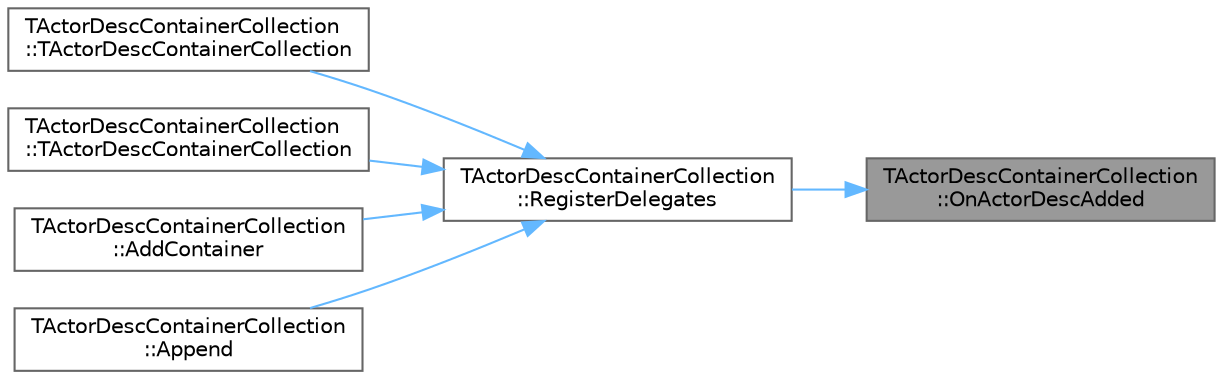 digraph "TActorDescContainerCollection::OnActorDescAdded"
{
 // INTERACTIVE_SVG=YES
 // LATEX_PDF_SIZE
  bgcolor="transparent";
  edge [fontname=Helvetica,fontsize=10,labelfontname=Helvetica,labelfontsize=10];
  node [fontname=Helvetica,fontsize=10,shape=box,height=0.2,width=0.4];
  rankdir="RL";
  Node1 [id="Node000001",label="TActorDescContainerCollection\l::OnActorDescAdded",height=0.2,width=0.4,color="gray40", fillcolor="grey60", style="filled", fontcolor="black",tooltip=" "];
  Node1 -> Node2 [id="edge1_Node000001_Node000002",dir="back",color="steelblue1",style="solid",tooltip=" "];
  Node2 [id="Node000002",label="TActorDescContainerCollection\l::RegisterDelegates",height=0.2,width=0.4,color="grey40", fillcolor="white", style="filled",URL="$d6/d66/classTActorDescContainerCollection.html#a895be71d97be073789b62f3f3a1f2b6e",tooltip=" "];
  Node2 -> Node3 [id="edge2_Node000002_Node000003",dir="back",color="steelblue1",style="solid",tooltip=" "];
  Node3 [id="Node000003",label="TActorDescContainerCollection\l::TActorDescContainerCollection",height=0.2,width=0.4,color="grey40", fillcolor="white", style="filled",URL="$d6/d66/classTActorDescContainerCollection.html#a88e93f73606a97ca07e0513759ac72f4",tooltip=" "];
  Node2 -> Node4 [id="edge3_Node000002_Node000004",dir="back",color="steelblue1",style="solid",tooltip=" "];
  Node4 [id="Node000004",label="TActorDescContainerCollection\l::TActorDescContainerCollection",height=0.2,width=0.4,color="grey40", fillcolor="white", style="filled",URL="$d6/d66/classTActorDescContainerCollection.html#a751b2d02ed9879f7fa378688ccf8a1d2",tooltip=" "];
  Node2 -> Node5 [id="edge4_Node000002_Node000005",dir="back",color="steelblue1",style="solid",tooltip=" "];
  Node5 [id="Node000005",label="TActorDescContainerCollection\l::AddContainer",height=0.2,width=0.4,color="grey40", fillcolor="white", style="filled",URL="$d6/d66/classTActorDescContainerCollection.html#a1236fcfe1c3224427d90663537795807",tooltip=" "];
  Node2 -> Node6 [id="edge5_Node000002_Node000006",dir="back",color="steelblue1",style="solid",tooltip=" "];
  Node6 [id="Node000006",label="TActorDescContainerCollection\l::Append",height=0.2,width=0.4,color="grey40", fillcolor="white", style="filled",URL="$d6/d66/classTActorDescContainerCollection.html#a349a419158323a70e62fc4949ad1ac45",tooltip=" "];
}
